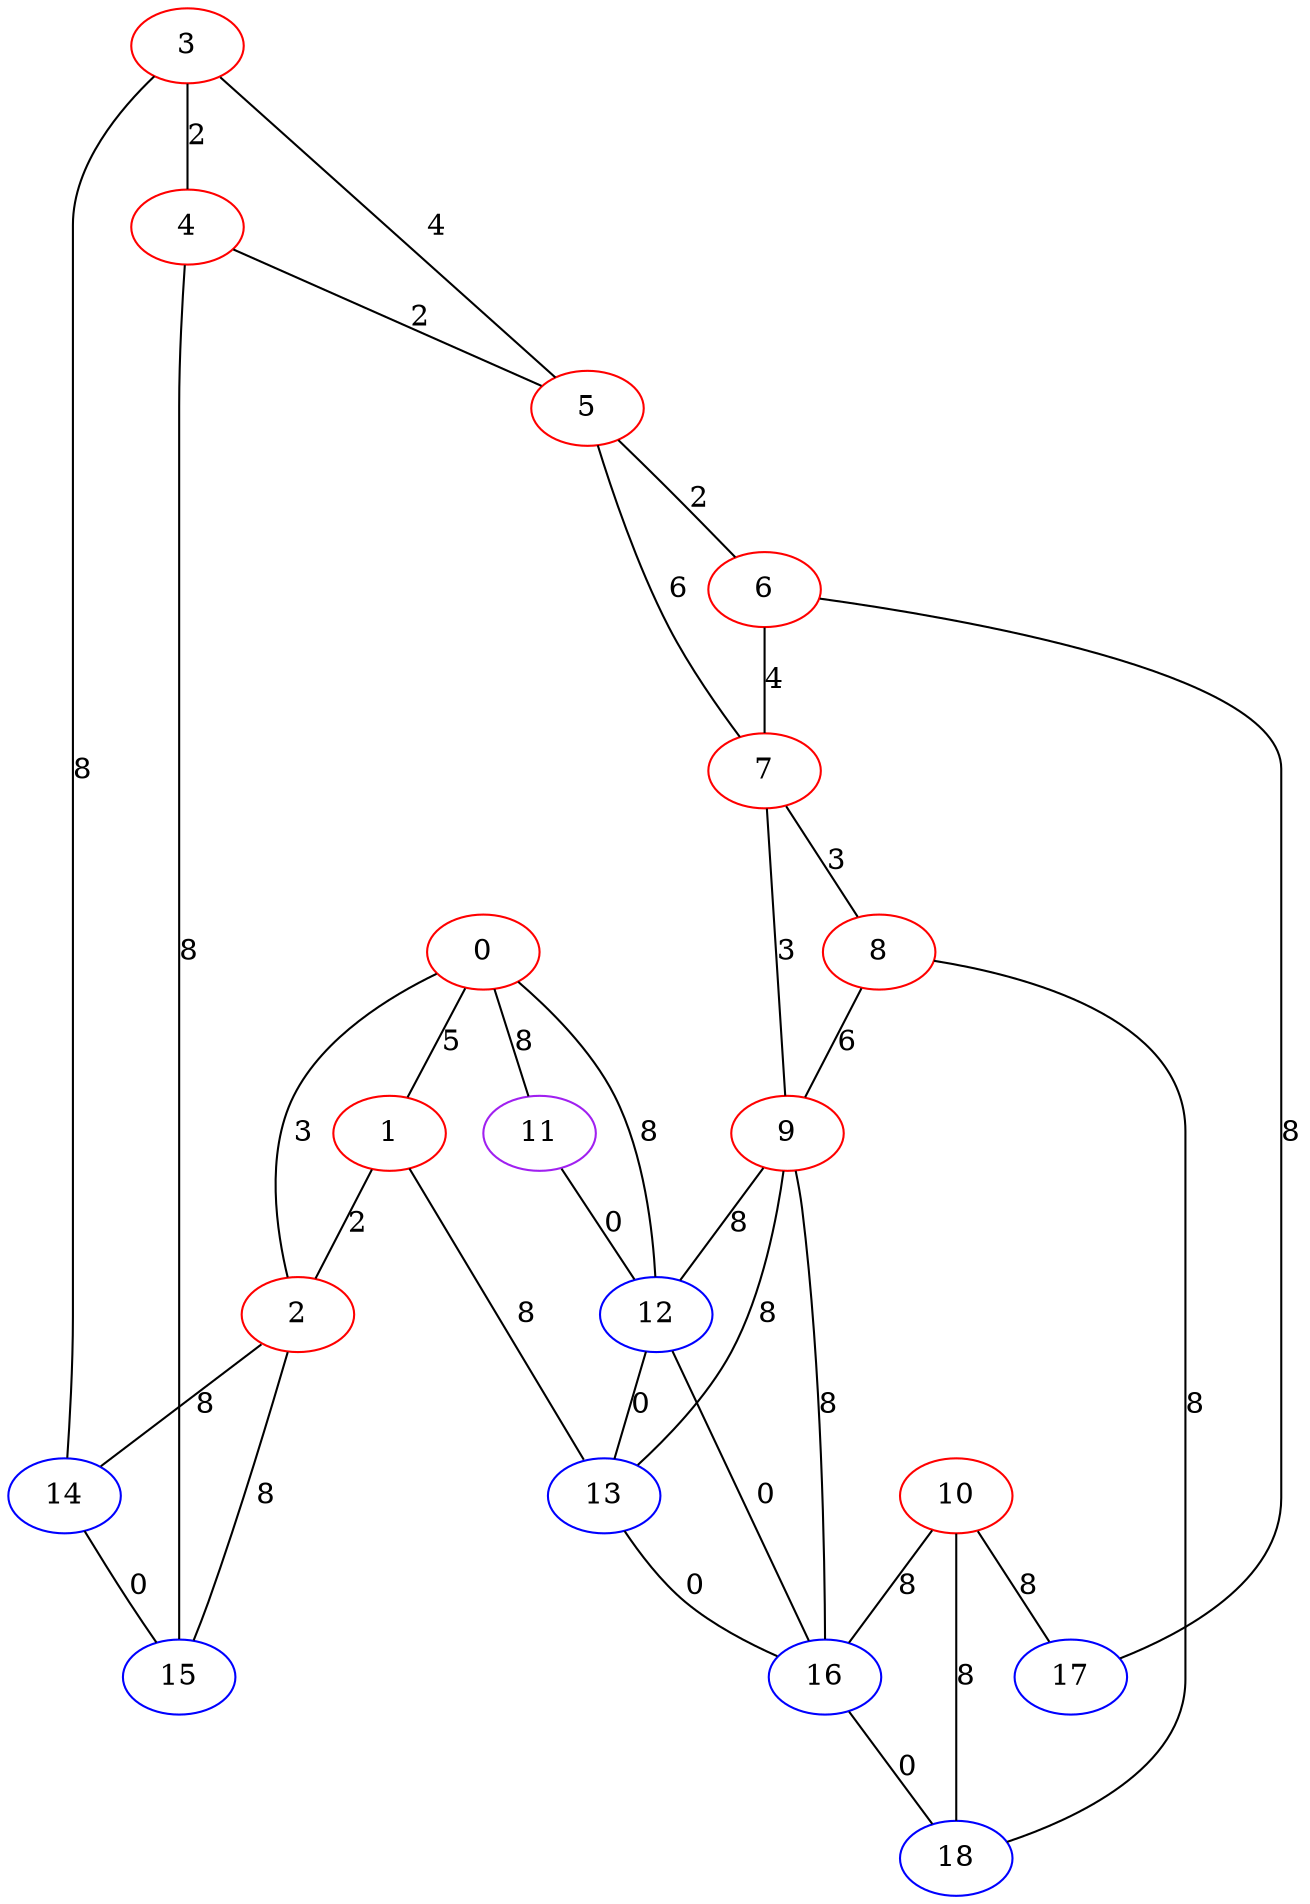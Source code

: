 graph "" {
0 [color=red, weight=1];
1 [color=red, weight=1];
2 [color=red, weight=1];
3 [color=red, weight=1];
4 [color=red, weight=1];
5 [color=red, weight=1];
6 [color=red, weight=1];
7 [color=red, weight=1];
8 [color=red, weight=1];
9 [color=red, weight=1];
10 [color=red, weight=1];
11 [color=purple, weight=4];
12 [color=blue, weight=3];
13 [color=blue, weight=3];
14 [color=blue, weight=3];
15 [color=blue, weight=3];
16 [color=blue, weight=3];
17 [color=blue, weight=3];
18 [color=blue, weight=3];
0 -- 1  [key=0, label=5];
0 -- 2  [key=0, label=3];
0 -- 11  [key=0, label=8];
0 -- 12  [key=0, label=8];
1 -- 2  [key=0, label=2];
1 -- 13  [key=0, label=8];
2 -- 14  [key=0, label=8];
2 -- 15  [key=0, label=8];
3 -- 4  [key=0, label=2];
3 -- 5  [key=0, label=4];
3 -- 14  [key=0, label=8];
4 -- 5  [key=0, label=2];
4 -- 15  [key=0, label=8];
5 -- 6  [key=0, label=2];
5 -- 7  [key=0, label=6];
6 -- 17  [key=0, label=8];
6 -- 7  [key=0, label=4];
7 -- 8  [key=0, label=3];
7 -- 9  [key=0, label=3];
8 -- 9  [key=0, label=6];
8 -- 18  [key=0, label=8];
9 -- 16  [key=0, label=8];
9 -- 12  [key=0, label=8];
9 -- 13  [key=0, label=8];
10 -- 16  [key=0, label=8];
10 -- 17  [key=0, label=8];
10 -- 18  [key=0, label=8];
11 -- 12  [key=0, label=0];
12 -- 16  [key=0, label=0];
12 -- 13  [key=0, label=0];
13 -- 16  [key=0, label=0];
14 -- 15  [key=0, label=0];
16 -- 18  [key=0, label=0];
}
